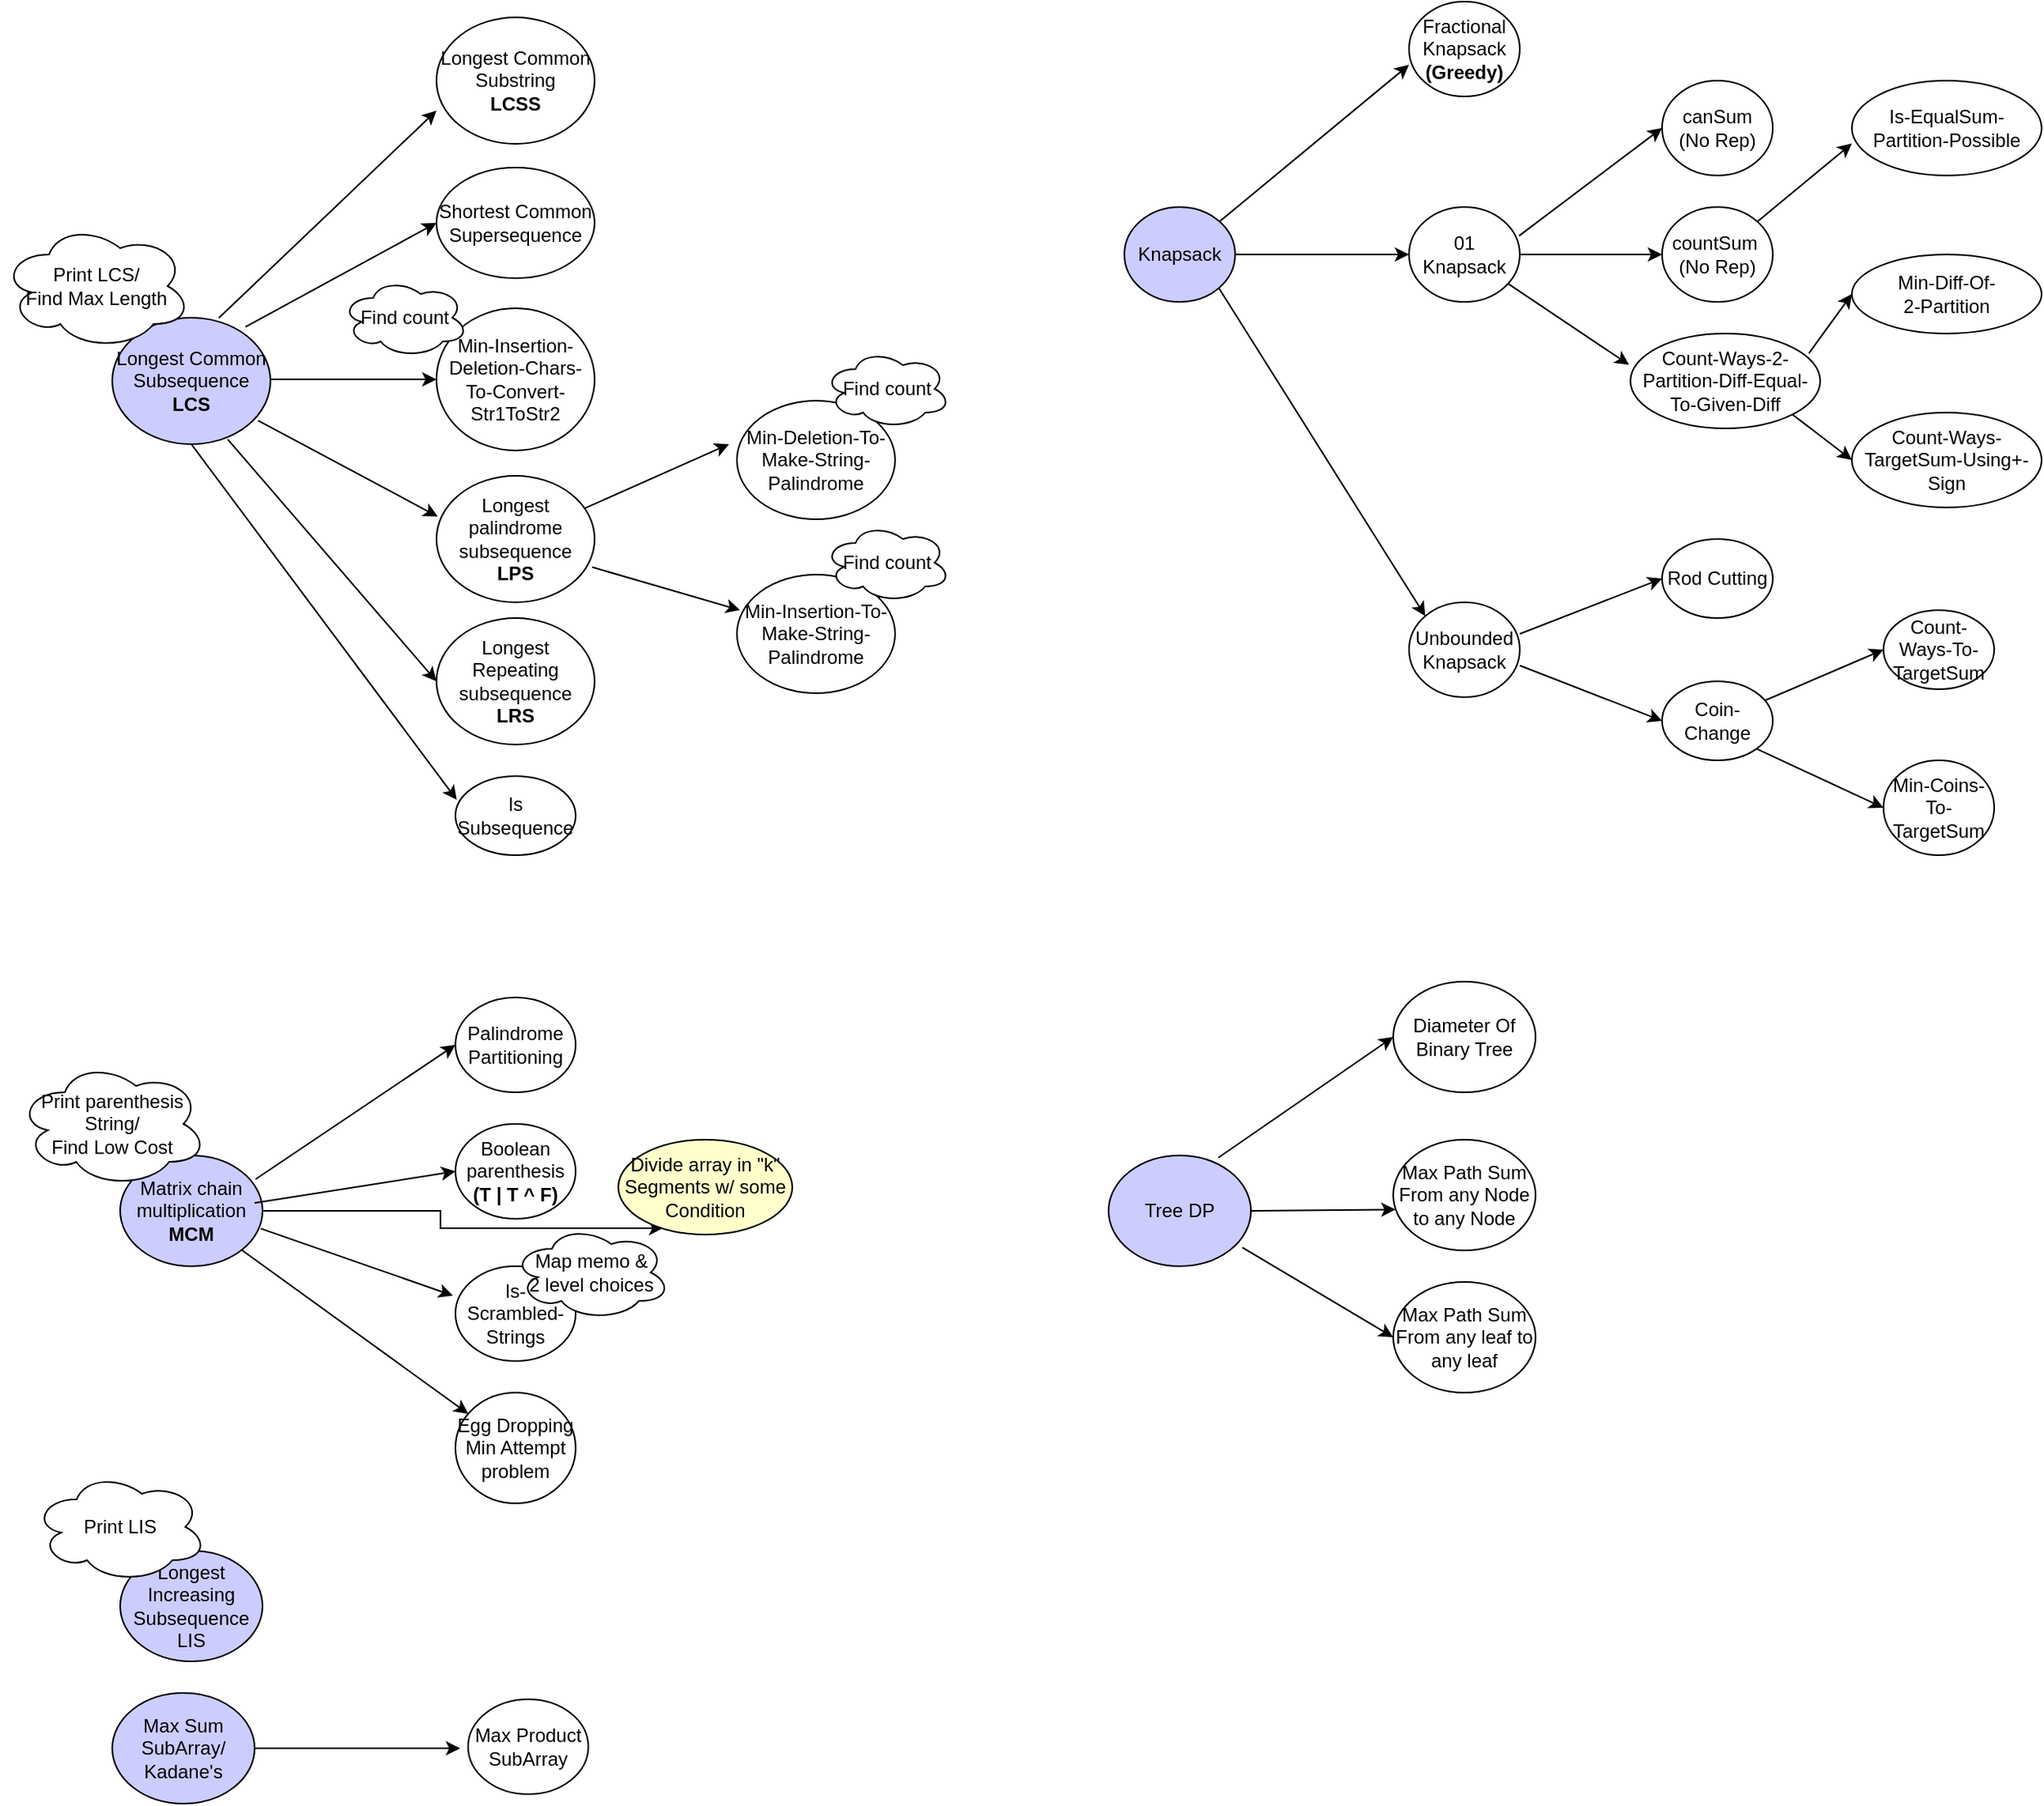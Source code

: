 <mxfile version="20.8.22" type="device"><diagram id="-9DQd2Yc6tqkPTv-pbpa" name="Page-1"><mxGraphModel dx="1853" dy="629" grid="1" gridSize="10" guides="1" tooltips="1" connect="1" arrows="1" fold="1" page="1" pageScale="1" pageWidth="827" pageHeight="1169" math="0" shadow="0"><root><mxCell id="0"/><mxCell id="1" parent="0"/><mxCell id="qipwBuC4moBqSfgfhE7G-1" value="Knapsack" style="ellipse;whiteSpace=wrap;html=1;fillColor=#CCCCFF;" parent="1" vertex="1"><mxGeometry x="130" y="130" width="70" height="60" as="geometry"/></mxCell><mxCell id="qipwBuC4moBqSfgfhE7G-2" value="Fractional Knapsack&lt;br&gt;&lt;b&gt;(Greedy)&lt;/b&gt;" style="ellipse;whiteSpace=wrap;html=1;" parent="1" vertex="1"><mxGeometry x="310" width="70" height="60" as="geometry"/></mxCell><mxCell id="qipwBuC4moBqSfgfhE7G-3" value="01 Knapsack" style="ellipse;whiteSpace=wrap;html=1;" parent="1" vertex="1"><mxGeometry x="310" y="130" width="70" height="60" as="geometry"/></mxCell><mxCell id="qipwBuC4moBqSfgfhE7G-4" value="Unbounded&lt;br&gt;Knapsack" style="ellipse;whiteSpace=wrap;html=1;" parent="1" vertex="1"><mxGeometry x="310" y="380" width="70" height="60" as="geometry"/></mxCell><mxCell id="qipwBuC4moBqSfgfhE7G-5" value="" style="endArrow=classic;html=1;rounded=0;" parent="1" source="qipwBuC4moBqSfgfhE7G-1" edge="1"><mxGeometry width="50" height="50" relative="1" as="geometry"><mxPoint x="200" y="100" as="sourcePoint"/><mxPoint x="310" y="40" as="targetPoint"/></mxGeometry></mxCell><mxCell id="qipwBuC4moBqSfgfhE7G-6" value="" style="endArrow=classic;html=1;rounded=0;entryX=0;entryY=0;entryDx=0;entryDy=0;exitX=1;exitY=1;exitDx=0;exitDy=0;" parent="1" source="qipwBuC4moBqSfgfhE7G-1" target="qipwBuC4moBqSfgfhE7G-4" edge="1"><mxGeometry width="50" height="50" relative="1" as="geometry"><mxPoint x="202.509" y="141.452" as="sourcePoint"/><mxPoint x="307.97" y="70.62" as="targetPoint"/></mxGeometry></mxCell><mxCell id="qipwBuC4moBqSfgfhE7G-7" value="" style="endArrow=classic;html=1;rounded=0;entryX=0;entryY=0.5;entryDx=0;entryDy=0;exitX=1;exitY=0.5;exitDx=0;exitDy=0;" parent="1" source="qipwBuC4moBqSfgfhE7G-1" target="qipwBuC4moBqSfgfhE7G-3" edge="1"><mxGeometry width="50" height="50" relative="1" as="geometry"><mxPoint x="199.749" y="181.213" as="sourcePoint"/><mxPoint x="310" y="230" as="targetPoint"/></mxGeometry></mxCell><mxCell id="qipwBuC4moBqSfgfhE7G-8" value="canSum&lt;br&gt;(No Rep)" style="ellipse;whiteSpace=wrap;html=1;" parent="1" vertex="1"><mxGeometry x="470" y="50" width="70" height="60" as="geometry"/></mxCell><mxCell id="qipwBuC4moBqSfgfhE7G-9" value="Is-EqualSum-Partition-Possible" style="ellipse;whiteSpace=wrap;html=1;" parent="1" vertex="1"><mxGeometry x="590" y="50" width="120" height="60" as="geometry"/></mxCell><mxCell id="qipwBuC4moBqSfgfhE7G-10" value="countSum&amp;nbsp;&lt;br&gt;(No Rep)" style="ellipse;whiteSpace=wrap;html=1;" parent="1" vertex="1"><mxGeometry x="470" y="130" width="70" height="60" as="geometry"/></mxCell><mxCell id="qipwBuC4moBqSfgfhE7G-11" value="Min-Diff-Of-&lt;br&gt;2-Partition" style="ellipse;whiteSpace=wrap;html=1;" parent="1" vertex="1"><mxGeometry x="590" y="160" width="120" height="50" as="geometry"/></mxCell><mxCell id="qipwBuC4moBqSfgfhE7G-12" value="Count-Ways-2-Partition-Diff-Equal-To-Given-Diff" style="ellipse;whiteSpace=wrap;html=1;" parent="1" vertex="1"><mxGeometry x="450" y="210" width="120" height="60" as="geometry"/></mxCell><mxCell id="qipwBuC4moBqSfgfhE7G-13" value="Count-Ways-TargetSum-Using+-Sign" style="ellipse;whiteSpace=wrap;html=1;" parent="1" vertex="1"><mxGeometry x="590" y="260" width="120" height="60" as="geometry"/></mxCell><mxCell id="qipwBuC4moBqSfgfhE7G-14" value="Rod Cutting" style="ellipse;whiteSpace=wrap;html=1;" parent="1" vertex="1"><mxGeometry x="470" y="340" width="70" height="50" as="geometry"/></mxCell><mxCell id="qipwBuC4moBqSfgfhE7G-15" value="Coin-Change" style="ellipse;whiteSpace=wrap;html=1;" parent="1" vertex="1"><mxGeometry x="470" y="430" width="70" height="50" as="geometry"/></mxCell><mxCell id="qipwBuC4moBqSfgfhE7G-16" value="Count-Ways-To-TargetSum" style="ellipse;whiteSpace=wrap;html=1;" parent="1" vertex="1"><mxGeometry x="610" y="385" width="70" height="50" as="geometry"/></mxCell><mxCell id="qipwBuC4moBqSfgfhE7G-17" value="Min-Coins-To-TargetSum" style="ellipse;whiteSpace=wrap;html=1;" parent="1" vertex="1"><mxGeometry x="610" y="480" width="70" height="60" as="geometry"/></mxCell><mxCell id="qipwBuC4moBqSfgfhE7G-18" value="" style="endArrow=classic;html=1;rounded=0;entryX=0;entryY=0.5;entryDx=0;entryDy=0;exitX=0.994;exitY=0.303;exitDx=0;exitDy=0;exitPerimeter=0;" parent="1" source="qipwBuC4moBqSfgfhE7G-3" target="qipwBuC4moBqSfgfhE7G-8" edge="1"><mxGeometry width="50" height="50" relative="1" as="geometry"><mxPoint x="200.026" y="149.027" as="sourcePoint"/><mxPoint x="317.97" y="50.62" as="targetPoint"/></mxGeometry></mxCell><mxCell id="qipwBuC4moBqSfgfhE7G-19" value="" style="endArrow=classic;html=1;rounded=0;entryX=-0.007;entryY=0.33;entryDx=0;entryDy=0;entryPerimeter=0;" parent="1" source="qipwBuC4moBqSfgfhE7G-3" target="qipwBuC4moBqSfgfhE7G-12" edge="1"><mxGeometry width="50" height="50" relative="1" as="geometry"><mxPoint x="389.58" y="158.18" as="sourcePoint"/><mxPoint x="480" y="90" as="targetPoint"/></mxGeometry></mxCell><mxCell id="qipwBuC4moBqSfgfhE7G-21" value="" style="endArrow=classic;html=1;rounded=0;entryX=0;entryY=0.5;entryDx=0;entryDy=0;exitX=1;exitY=0.5;exitDx=0;exitDy=0;" parent="1" source="qipwBuC4moBqSfgfhE7G-3" target="qipwBuC4moBqSfgfhE7G-10" edge="1"><mxGeometry width="50" height="50" relative="1" as="geometry"><mxPoint x="382.677" y="188.363" as="sourcePoint"/><mxPoint x="459.16" y="239.8" as="targetPoint"/></mxGeometry></mxCell><mxCell id="qipwBuC4moBqSfgfhE7G-22" value="" style="endArrow=classic;html=1;rounded=0;entryX=0;entryY=0.663;entryDx=0;entryDy=0;entryPerimeter=0;" parent="1" source="qipwBuC4moBqSfgfhE7G-10" target="qipwBuC4moBqSfgfhE7G-9" edge="1"><mxGeometry width="50" height="50" relative="1" as="geometry"><mxPoint x="390" y="170" as="sourcePoint"/><mxPoint x="480" y="170" as="targetPoint"/></mxGeometry></mxCell><mxCell id="qipwBuC4moBqSfgfhE7G-23" value="" style="endArrow=classic;html=1;rounded=0;entryX=0;entryY=0.5;entryDx=0;entryDy=0;exitX=0.94;exitY=0.21;exitDx=0;exitDy=0;exitPerimeter=0;" parent="1" source="qipwBuC4moBqSfgfhE7G-12" target="qipwBuC4moBqSfgfhE7G-11" edge="1"><mxGeometry width="50" height="50" relative="1" as="geometry"><mxPoint x="540.239" y="149.215" as="sourcePoint"/><mxPoint x="600" y="99.78" as="targetPoint"/></mxGeometry></mxCell><mxCell id="qipwBuC4moBqSfgfhE7G-25" value="" style="endArrow=classic;html=1;rounded=0;entryX=0;entryY=0.5;entryDx=0;entryDy=0;exitX=1;exitY=1;exitDx=0;exitDy=0;" parent="1" source="qipwBuC4moBqSfgfhE7G-12" target="qipwBuC4moBqSfgfhE7G-13" edge="1"><mxGeometry width="50" height="50" relative="1" as="geometry"><mxPoint x="592.4" y="249.8" as="sourcePoint"/><mxPoint x="610" y="205" as="targetPoint"/></mxGeometry></mxCell><mxCell id="qipwBuC4moBqSfgfhE7G-26" value="" style="endArrow=classic;html=1;rounded=0;entryX=0;entryY=0.5;entryDx=0;entryDy=0;" parent="1" target="qipwBuC4moBqSfgfhE7G-14" edge="1"><mxGeometry width="50" height="50" relative="1" as="geometry"><mxPoint x="380" y="400" as="sourcePoint"/><mxPoint x="480" y="170" as="targetPoint"/></mxGeometry></mxCell><mxCell id="qipwBuC4moBqSfgfhE7G-27" value="" style="endArrow=classic;html=1;rounded=0;entryX=0;entryY=0.5;entryDx=0;entryDy=0;" parent="1" target="qipwBuC4moBqSfgfhE7G-15" edge="1"><mxGeometry width="50" height="50" relative="1" as="geometry"><mxPoint x="380" y="420" as="sourcePoint"/><mxPoint x="480" y="375" as="targetPoint"/></mxGeometry></mxCell><mxCell id="qipwBuC4moBqSfgfhE7G-28" value="" style="endArrow=classic;html=1;rounded=0;entryX=0;entryY=0.5;entryDx=0;entryDy=0;" parent="1" source="qipwBuC4moBqSfgfhE7G-15" target="qipwBuC4moBqSfgfhE7G-16" edge="1"><mxGeometry width="50" height="50" relative="1" as="geometry"><mxPoint x="402.8" y="418.6" as="sourcePoint"/><mxPoint x="490" y="385" as="targetPoint"/></mxGeometry></mxCell><mxCell id="qipwBuC4moBqSfgfhE7G-29" value="" style="endArrow=classic;html=1;rounded=0;entryX=0;entryY=0.5;entryDx=0;entryDy=0;exitX=1;exitY=1;exitDx=0;exitDy=0;" parent="1" source="qipwBuC4moBqSfgfhE7G-15" target="qipwBuC4moBqSfgfhE7G-17" edge="1"><mxGeometry width="50" height="50" relative="1" as="geometry"><mxPoint x="545.012" y="452.138" as="sourcePoint"/><mxPoint x="620" y="420" as="targetPoint"/></mxGeometry></mxCell><mxCell id="qipwBuC4moBqSfgfhE7G-30" value="Longest Common Subsequence&lt;br&gt;&lt;b&gt;LCS&lt;/b&gt;" style="ellipse;whiteSpace=wrap;html=1;fillColor=#CCCCFF;" parent="1" vertex="1"><mxGeometry x="-510" y="200" width="100" height="80" as="geometry"/></mxCell><mxCell id="qipwBuC4moBqSfgfhE7G-31" value="Print LCS/&lt;br&gt;Find Max Length" style="ellipse;shape=cloud;whiteSpace=wrap;html=1;" parent="1" vertex="1"><mxGeometry x="-580" y="140" width="120" height="80" as="geometry"/></mxCell><mxCell id="qipwBuC4moBqSfgfhE7G-32" value="Shortest Common&lt;br&gt;Supersequence" style="ellipse;whiteSpace=wrap;html=1;" parent="1" vertex="1"><mxGeometry x="-305" y="105" width="100" height="70" as="geometry"/></mxCell><mxCell id="qipwBuC4moBqSfgfhE7G-33" value="Longest Common Substring&lt;br&gt;&lt;b&gt;LCSS&lt;/b&gt;" style="ellipse;whiteSpace=wrap;html=1;" parent="1" vertex="1"><mxGeometry x="-305" y="10" width="100" height="80" as="geometry"/></mxCell><mxCell id="qipwBuC4moBqSfgfhE7G-34" value="Min-Insertion-Deletion-Chars-To-Convert-Str1ToStr2" style="ellipse;whiteSpace=wrap;html=1;" parent="1" vertex="1"><mxGeometry x="-305" y="194" width="100" height="90" as="geometry"/></mxCell><mxCell id="qipwBuC4moBqSfgfhE7G-35" value="Longest palindrome subsequence&lt;br&gt;&lt;b&gt;LPS&lt;/b&gt;" style="ellipse;whiteSpace=wrap;html=1;" parent="1" vertex="1"><mxGeometry x="-305" y="300" width="100" height="80" as="geometry"/></mxCell><mxCell id="qipwBuC4moBqSfgfhE7G-36" value="Min-Deletion-To-Make-String-Palindrome" style="ellipse;whiteSpace=wrap;html=1;" parent="1" vertex="1"><mxGeometry x="-115" y="252.5" width="100" height="75" as="geometry"/></mxCell><mxCell id="qipwBuC4moBqSfgfhE7G-37" value="Find count" style="ellipse;shape=cloud;whiteSpace=wrap;html=1;" parent="1" vertex="1"><mxGeometry x="-365" y="175" width="80" height="50" as="geometry"/></mxCell><mxCell id="qipwBuC4moBqSfgfhE7G-38" value="Find count" style="ellipse;shape=cloud;whiteSpace=wrap;html=1;" parent="1" vertex="1"><mxGeometry x="-60" y="220" width="80" height="50" as="geometry"/></mxCell><mxCell id="qipwBuC4moBqSfgfhE7G-39" value="Longest Repeating subsequence&lt;br&gt;&lt;b&gt;LRS&lt;/b&gt;" style="ellipse;whiteSpace=wrap;html=1;" parent="1" vertex="1"><mxGeometry x="-305" y="390" width="100" height="80" as="geometry"/></mxCell><mxCell id="qipwBuC4moBqSfgfhE7G-40" value="Is Subsequence" style="ellipse;whiteSpace=wrap;html=1;" parent="1" vertex="1"><mxGeometry x="-293" y="490" width="76" height="50" as="geometry"/></mxCell><mxCell id="qipwBuC4moBqSfgfhE7G-41" value="Min-Insertion-To-Make-String-Palindrome" style="ellipse;whiteSpace=wrap;html=1;" parent="1" vertex="1"><mxGeometry x="-115" y="362.5" width="100" height="75" as="geometry"/></mxCell><mxCell id="qipwBuC4moBqSfgfhE7G-42" value="Find count" style="ellipse;shape=cloud;whiteSpace=wrap;html=1;" parent="1" vertex="1"><mxGeometry x="-60" y="330" width="80" height="50" as="geometry"/></mxCell><mxCell id="qipwBuC4moBqSfgfhE7G-44" value="" style="endArrow=classic;html=1;rounded=0;entryX=0;entryY=0.5;entryDx=0;entryDy=0;" parent="1" target="qipwBuC4moBqSfgfhE7G-34" edge="1"><mxGeometry width="50" height="50" relative="1" as="geometry"><mxPoint x="-410" y="239" as="sourcePoint"/><mxPoint x="-50" y="260" as="targetPoint"/></mxGeometry></mxCell><mxCell id="qipwBuC4moBqSfgfhE7G-45" value="" style="endArrow=classic;html=1;rounded=0;entryX=0;entryY=0.5;entryDx=0;entryDy=0;exitX=0.842;exitY=0.072;exitDx=0;exitDy=0;exitPerimeter=0;" parent="1" source="qipwBuC4moBqSfgfhE7G-30" target="qipwBuC4moBqSfgfhE7G-32" edge="1"><mxGeometry width="50" height="50" relative="1" as="geometry"><mxPoint x="-400" y="249" as="sourcePoint"/><mxPoint x="-295" y="249" as="targetPoint"/></mxGeometry></mxCell><mxCell id="qipwBuC4moBqSfgfhE7G-46" value="" style="endArrow=classic;html=1;rounded=0;entryX=0;entryY=0.737;entryDx=0;entryDy=0;exitX=0.674;exitY=0.002;exitDx=0;exitDy=0;exitPerimeter=0;entryPerimeter=0;" parent="1" source="qipwBuC4moBqSfgfhE7G-30" target="qipwBuC4moBqSfgfhE7G-33" edge="1"><mxGeometry width="50" height="50" relative="1" as="geometry"><mxPoint x="-390" y="259" as="sourcePoint"/><mxPoint x="-285" y="259" as="targetPoint"/></mxGeometry></mxCell><mxCell id="qipwBuC4moBqSfgfhE7G-47" value="" style="endArrow=classic;html=1;rounded=0;entryX=0.008;entryY=0.322;entryDx=0;entryDy=0;exitX=0.922;exitY=0.813;exitDx=0;exitDy=0;exitPerimeter=0;entryPerimeter=0;" parent="1" source="qipwBuC4moBqSfgfhE7G-30" target="qipwBuC4moBqSfgfhE7G-35" edge="1"><mxGeometry width="50" height="50" relative="1" as="geometry"><mxPoint x="-380" y="269" as="sourcePoint"/><mxPoint x="-275" y="269" as="targetPoint"/></mxGeometry></mxCell><mxCell id="qipwBuC4moBqSfgfhE7G-48" value="" style="endArrow=classic;html=1;rounded=0;" parent="1" source="qipwBuC4moBqSfgfhE7G-35" edge="1"><mxGeometry width="50" height="50" relative="1" as="geometry"><mxPoint x="-370" y="279" as="sourcePoint"/><mxPoint x="-120" y="280" as="targetPoint"/></mxGeometry></mxCell><mxCell id="qipwBuC4moBqSfgfhE7G-49" value="" style="endArrow=classic;html=1;rounded=0;entryX=0.02;entryY=0.3;entryDx=0;entryDy=0;entryPerimeter=0;exitX=0.984;exitY=0.722;exitDx=0;exitDy=0;exitPerimeter=0;" parent="1" source="qipwBuC4moBqSfgfhE7G-35" target="qipwBuC4moBqSfgfhE7G-41" edge="1"><mxGeometry width="50" height="50" relative="1" as="geometry"><mxPoint x="-360" y="289" as="sourcePoint"/><mxPoint x="-255" y="289" as="targetPoint"/></mxGeometry></mxCell><mxCell id="qipwBuC4moBqSfgfhE7G-50" value="" style="endArrow=classic;html=1;rounded=0;entryX=0;entryY=0.5;entryDx=0;entryDy=0;exitX=0.73;exitY=0.962;exitDx=0;exitDy=0;exitPerimeter=0;" parent="1" source="qipwBuC4moBqSfgfhE7G-30" target="qipwBuC4moBqSfgfhE7G-39" edge="1"><mxGeometry width="50" height="50" relative="1" as="geometry"><mxPoint x="-350" y="299" as="sourcePoint"/><mxPoint x="-245" y="299" as="targetPoint"/></mxGeometry></mxCell><mxCell id="qipwBuC4moBqSfgfhE7G-51" value="" style="endArrow=classic;html=1;rounded=0;entryX=0.011;entryY=0.3;entryDx=0;entryDy=0;entryPerimeter=0;exitX=0.5;exitY=1;exitDx=0;exitDy=0;" parent="1" source="qipwBuC4moBqSfgfhE7G-30" target="qipwBuC4moBqSfgfhE7G-40" edge="1"><mxGeometry width="50" height="50" relative="1" as="geometry"><mxPoint x="-340" y="309" as="sourcePoint"/><mxPoint x="-235" y="309" as="targetPoint"/></mxGeometry></mxCell><mxCell id="oMagyjxQXrMumvIXb_f8-5" style="edgeStyle=orthogonalEdgeStyle;rounded=0;orthogonalLoop=1;jettySize=auto;html=1;entryX=0.258;entryY=0.933;entryDx=0;entryDy=0;entryPerimeter=0;" edge="1" parent="1" source="qipwBuC4moBqSfgfhE7G-52" target="oMagyjxQXrMumvIXb_f8-4"><mxGeometry relative="1" as="geometry"/></mxCell><mxCell id="qipwBuC4moBqSfgfhE7G-52" value="Matrix chain multiplication&lt;br&gt;&lt;b&gt;MCM&lt;/b&gt;" style="ellipse;whiteSpace=wrap;html=1;fillColor=#CCCCFF;" parent="1" vertex="1"><mxGeometry x="-505" y="730" width="90" height="70" as="geometry"/></mxCell><mxCell id="qipwBuC4moBqSfgfhE7G-53" value="Palindrome Partitioning" style="ellipse;whiteSpace=wrap;html=1;" parent="1" vertex="1"><mxGeometry x="-293" y="630" width="76" height="60" as="geometry"/></mxCell><mxCell id="22EBdtPXClfcDWoBSOzQ-1" value="Print parenthesis String/&lt;br&gt;Find Low Cost" style="ellipse;shape=cloud;whiteSpace=wrap;html=1;" parent="1" vertex="1"><mxGeometry x="-570" y="670" width="120" height="80" as="geometry"/></mxCell><mxCell id="22EBdtPXClfcDWoBSOzQ-2" value="Boolean parenthesis&lt;br&gt;&lt;b&gt;(T | T ^ F)&lt;/b&gt;" style="ellipse;whiteSpace=wrap;html=1;" parent="1" vertex="1"><mxGeometry x="-293" y="710" width="76" height="60" as="geometry"/></mxCell><mxCell id="22EBdtPXClfcDWoBSOzQ-3" value="Is-Scrambled-Strings" style="ellipse;whiteSpace=wrap;html=1;" parent="1" vertex="1"><mxGeometry x="-293" y="800" width="76" height="60" as="geometry"/></mxCell><mxCell id="22EBdtPXClfcDWoBSOzQ-4" value="Map memo &amp;amp;&lt;br&gt;2 level choices" style="ellipse;shape=cloud;whiteSpace=wrap;html=1;" parent="1" vertex="1"><mxGeometry x="-257" y="774" width="100" height="60" as="geometry"/></mxCell><mxCell id="22EBdtPXClfcDWoBSOzQ-5" value="Egg Dropping Min Attempt problem" style="ellipse;whiteSpace=wrap;html=1;" parent="1" vertex="1"><mxGeometry x="-293" y="880" width="76" height="70" as="geometry"/></mxCell><mxCell id="22EBdtPXClfcDWoBSOzQ-6" value="" style="endArrow=classic;html=1;rounded=0;exitX=0.951;exitY=0.214;exitDx=0;exitDy=0;exitPerimeter=0;entryX=0;entryY=0.5;entryDx=0;entryDy=0;" parent="1" source="qipwBuC4moBqSfgfhE7G-52" target="qipwBuC4moBqSfgfhE7G-53" edge="1"><mxGeometry width="50" height="50" relative="1" as="geometry"><mxPoint x="-320" y="780" as="sourcePoint"/><mxPoint x="-270" y="730" as="targetPoint"/></mxGeometry></mxCell><mxCell id="22EBdtPXClfcDWoBSOzQ-7" value="" style="endArrow=classic;html=1;rounded=0;entryX=0;entryY=0.5;entryDx=0;entryDy=0;exitX=0.944;exitY=0.429;exitDx=0;exitDy=0;exitPerimeter=0;" parent="1" source="qipwBuC4moBqSfgfhE7G-52" target="22EBdtPXClfcDWoBSOzQ-2" edge="1"><mxGeometry width="50" height="50" relative="1" as="geometry"><mxPoint x="-410" y="760" as="sourcePoint"/><mxPoint x="-283" y="670" as="targetPoint"/></mxGeometry></mxCell><mxCell id="22EBdtPXClfcDWoBSOzQ-8" value="" style="endArrow=classic;html=1;rounded=0;exitX=0.987;exitY=0.66;exitDx=0;exitDy=0;exitPerimeter=0;entryX=-0.021;entryY=0.31;entryDx=0;entryDy=0;entryPerimeter=0;" parent="1" source="qipwBuC4moBqSfgfhE7G-52" target="22EBdtPXClfcDWoBSOzQ-3" edge="1"><mxGeometry width="50" height="50" relative="1" as="geometry"><mxPoint x="-399.41" y="764.98" as="sourcePoint"/><mxPoint x="-273" y="680" as="targetPoint"/></mxGeometry></mxCell><mxCell id="22EBdtPXClfcDWoBSOzQ-9" value="" style="endArrow=classic;html=1;rounded=0;exitX=1;exitY=1;exitDx=0;exitDy=0;" parent="1" source="qipwBuC4moBqSfgfhE7G-52" target="22EBdtPXClfcDWoBSOzQ-5" edge="1"><mxGeometry width="50" height="50" relative="1" as="geometry"><mxPoint x="-389.41" y="774.98" as="sourcePoint"/><mxPoint x="-263" y="690" as="targetPoint"/></mxGeometry></mxCell><mxCell id="22EBdtPXClfcDWoBSOzQ-10" value="Tree DP" style="ellipse;whiteSpace=wrap;html=1;fillColor=#CCCCFF;" parent="1" vertex="1"><mxGeometry x="120" y="730" width="90" height="70" as="geometry"/></mxCell><mxCell id="22EBdtPXClfcDWoBSOzQ-11" value="Diameter Of Binary Tree" style="ellipse;whiteSpace=wrap;html=1;fillColor=#FFFFFF;" parent="1" vertex="1"><mxGeometry x="300" y="620" width="90" height="70" as="geometry"/></mxCell><mxCell id="22EBdtPXClfcDWoBSOzQ-12" value="Max Path Sum From any Node to any Node" style="ellipse;whiteSpace=wrap;html=1;fillColor=#FFFFFF;" parent="1" vertex="1"><mxGeometry x="300" y="720" width="90" height="70" as="geometry"/></mxCell><mxCell id="22EBdtPXClfcDWoBSOzQ-13" value="Max Path Sum From any leaf to any leaf" style="ellipse;whiteSpace=wrap;html=1;fillColor=#FFFFFF;" parent="1" vertex="1"><mxGeometry x="300" y="810" width="90" height="70" as="geometry"/></mxCell><mxCell id="22EBdtPXClfcDWoBSOzQ-14" value="" style="endArrow=classic;html=1;rounded=0;entryX=0;entryY=0.5;entryDx=0;entryDy=0;exitX=0.771;exitY=0.02;exitDx=0;exitDy=0;exitPerimeter=0;" parent="1" source="22EBdtPXClfcDWoBSOzQ-10" target="22EBdtPXClfcDWoBSOzQ-11" edge="1"><mxGeometry width="50" height="50" relative="1" as="geometry"><mxPoint x="390" y="430" as="sourcePoint"/><mxPoint x="480" y="465" as="targetPoint"/></mxGeometry></mxCell><mxCell id="22EBdtPXClfcDWoBSOzQ-16" value="" style="endArrow=classic;html=1;rounded=0;exitX=1;exitY=0.5;exitDx=0;exitDy=0;entryX=0.016;entryY=0.631;entryDx=0;entryDy=0;entryPerimeter=0;" parent="1" source="22EBdtPXClfcDWoBSOzQ-10" target="22EBdtPXClfcDWoBSOzQ-12" edge="1"><mxGeometry width="50" height="50" relative="1" as="geometry"><mxPoint x="199.39" y="741.4" as="sourcePoint"/><mxPoint x="310" y="665" as="targetPoint"/></mxGeometry></mxCell><mxCell id="22EBdtPXClfcDWoBSOzQ-17" value="" style="endArrow=classic;html=1;rounded=0;entryX=0;entryY=0.5;entryDx=0;entryDy=0;exitX=0.94;exitY=0.831;exitDx=0;exitDy=0;exitPerimeter=0;" parent="1" source="22EBdtPXClfcDWoBSOzQ-10" target="22EBdtPXClfcDWoBSOzQ-13" edge="1"><mxGeometry width="50" height="50" relative="1" as="geometry"><mxPoint x="209.39" y="751.4" as="sourcePoint"/><mxPoint x="320" y="675" as="targetPoint"/></mxGeometry></mxCell><mxCell id="Ih6fq9HCtI0wG361lm5N-1" value="Longest Increasing Subsequence&lt;br&gt;LIS" style="ellipse;whiteSpace=wrap;html=1;fillColor=#CCCCFF;" parent="1" vertex="1"><mxGeometry x="-505" y="980" width="90" height="70" as="geometry"/></mxCell><mxCell id="oMagyjxQXrMumvIXb_f8-3" style="edgeStyle=orthogonalEdgeStyle;rounded=0;orthogonalLoop=1;jettySize=auto;html=1;" edge="1" parent="1" source="Ih6fq9HCtI0wG361lm5N-2"><mxGeometry relative="1" as="geometry"><mxPoint x="-290" y="1105" as="targetPoint"/></mxGeometry></mxCell><mxCell id="Ih6fq9HCtI0wG361lm5N-2" value="Max Sum SubArray/&lt;br&gt;Kadane's" style="ellipse;whiteSpace=wrap;html=1;fillColor=#CCCCFF;" parent="1" vertex="1"><mxGeometry x="-510" y="1070" width="90" height="70" as="geometry"/></mxCell><mxCell id="oMagyjxQXrMumvIXb_f8-1" value="Print LIS" style="ellipse;shape=cloud;whiteSpace=wrap;html=1;" vertex="1" parent="1"><mxGeometry x="-560" y="930" width="110" height="70" as="geometry"/></mxCell><mxCell id="oMagyjxQXrMumvIXb_f8-2" value="Max Product SubArray" style="ellipse;whiteSpace=wrap;html=1;" vertex="1" parent="1"><mxGeometry x="-285" y="1074" width="76" height="60" as="geometry"/></mxCell><mxCell id="oMagyjxQXrMumvIXb_f8-4" value="Divide array in &quot;k&quot; Segments w/ some Condition" style="ellipse;whiteSpace=wrap;html=1;fillColor=#FFFFCC;" vertex="1" parent="1"><mxGeometry x="-190" y="720" width="110" height="60" as="geometry"/></mxCell></root></mxGraphModel></diagram></mxfile>